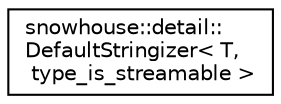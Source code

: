 digraph "Graphical Class Hierarchy"
{
 // INTERACTIVE_SVG=YES
  edge [fontname="Helvetica",fontsize="10",labelfontname="Helvetica",labelfontsize="10"];
  node [fontname="Helvetica",fontsize="10",shape=record];
  rankdir="LR";
  Node0 [label="snowhouse::detail::\lDefaultStringizer\< T,\l type_is_streamable \>",height=0.2,width=0.4,color="black", fillcolor="white", style="filled",URL="$structsnowhouse_1_1detail_1_1DefaultStringizer.html"];
}
